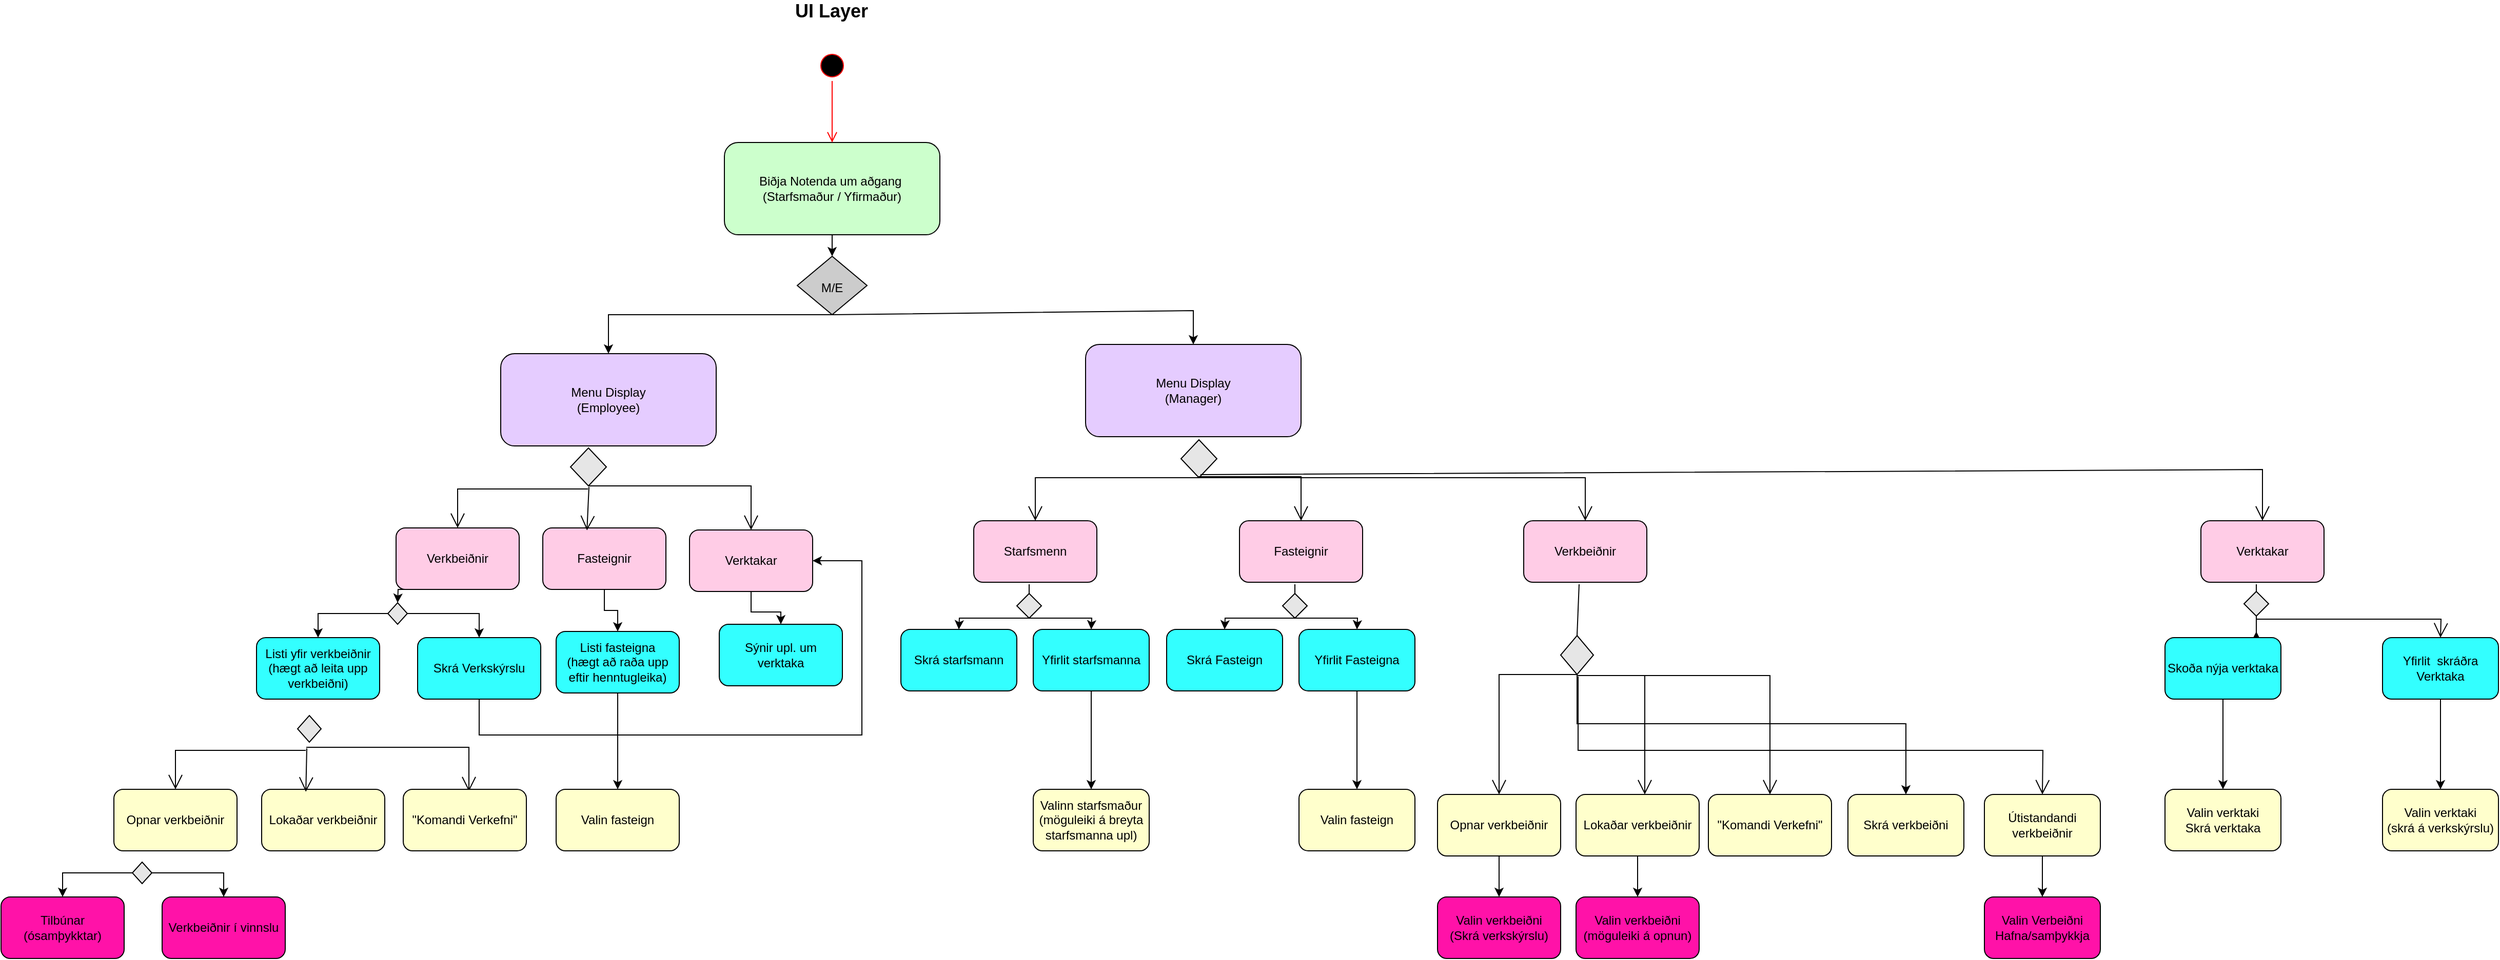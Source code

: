 <mxfile version="15.8.3" type="github">
  <diagram id="_1e6eq4gqQpixzHqWoPJ" name="Page-1">
    <mxGraphModel dx="3747" dy="1449" grid="0" gridSize="10" guides="1" tooltips="1" connect="1" arrows="1" fold="1" page="1" pageScale="1" pageWidth="827" pageHeight="1169" math="0" shadow="0">
      <root>
        <mxCell id="0" />
        <mxCell id="1" parent="0" />
        <mxCell id="u-FrUHWEFDejLxlOJI8D-13" value="" style="edgeStyle=orthogonalEdgeStyle;rounded=0;orthogonalLoop=1;jettySize=auto;html=1;fontSize=18;" parent="1" source="u-FrUHWEFDejLxlOJI8D-1" target="u-FrUHWEFDejLxlOJI8D-11" edge="1">
          <mxGeometry relative="1" as="geometry" />
        </mxCell>
        <mxCell id="u-FrUHWEFDejLxlOJI8D-1" value="Biðja Notenda um aðgang&amp;nbsp;&lt;br&gt;(Starfsmaður / Yfirmaður)" style="rounded=1;whiteSpace=wrap;html=1;fillColor=#CCFFCC;" parent="1" vertex="1">
          <mxGeometry x="265" y="210" width="210" height="90" as="geometry" />
        </mxCell>
        <mxCell id="u-FrUHWEFDejLxlOJI8D-2" value="" style="ellipse;html=1;shape=startState;fillColor=#000000;strokeColor=#ff0000;" parent="1" vertex="1">
          <mxGeometry x="355" y="120" width="30" height="30" as="geometry" />
        </mxCell>
        <mxCell id="u-FrUHWEFDejLxlOJI8D-3" value="" style="edgeStyle=orthogonalEdgeStyle;html=1;verticalAlign=bottom;endArrow=open;endSize=8;strokeColor=#ff0000;rounded=0;" parent="1" source="u-FrUHWEFDejLxlOJI8D-2" edge="1">
          <mxGeometry relative="1" as="geometry">
            <mxPoint x="370" y="210" as="targetPoint" />
          </mxGeometry>
        </mxCell>
        <mxCell id="u-FrUHWEFDejLxlOJI8D-4" value="Menu Display&lt;br&gt;(Employee)" style="rounded=1;whiteSpace=wrap;html=1;fillColor=#E5CCFF;" parent="1" vertex="1">
          <mxGeometry x="47" y="416" width="210" height="90" as="geometry" />
        </mxCell>
        <mxCell id="u-FrUHWEFDejLxlOJI8D-8" value="&lt;b&gt;&lt;font style=&quot;font-size: 18px&quot;&gt;UI Layer&lt;/font&gt;&lt;/b&gt;" style="text;html=1;align=center;verticalAlign=middle;resizable=0;points=[];autosize=1;strokeColor=none;fillColor=none;" parent="1" vertex="1">
          <mxGeometry x="324" y="72" width="90" height="20" as="geometry" />
        </mxCell>
        <mxCell id="u-FrUHWEFDejLxlOJI8D-11" value="&lt;font style=&quot;font-size: 12px&quot;&gt;M/E&lt;/font&gt;" style="rhombus;whiteSpace=wrap;html=1;fontSize=18;fillColor=#CCCCCC;" parent="1" vertex="1">
          <mxGeometry x="336" y="321" width="68" height="57" as="geometry" />
        </mxCell>
        <mxCell id="u-FrUHWEFDejLxlOJI8D-14" value="" style="endArrow=classic;html=1;rounded=0;fontSize=12;exitX=0.5;exitY=1;exitDx=0;exitDy=0;entryX=0.5;entryY=0;entryDx=0;entryDy=0;" parent="1" source="u-FrUHWEFDejLxlOJI8D-11" target="u-FrUHWEFDejLxlOJI8D-4" edge="1">
          <mxGeometry width="50" height="50" relative="1" as="geometry">
            <mxPoint x="393" y="469" as="sourcePoint" />
            <mxPoint x="443" y="419" as="targetPoint" />
            <Array as="points">
              <mxPoint x="152" y="378" />
            </Array>
          </mxGeometry>
        </mxCell>
        <mxCell id="u-FrUHWEFDejLxlOJI8D-15" value="Menu Display&lt;br&gt;(Manager)" style="rounded=1;whiteSpace=wrap;html=1;fillColor=#E5CCFF;" parent="1" vertex="1">
          <mxGeometry x="617" y="407" width="210" height="90" as="geometry" />
        </mxCell>
        <mxCell id="u-FrUHWEFDejLxlOJI8D-16" value="" style="endArrow=classic;html=1;rounded=0;fontSize=12;entryX=0.5;entryY=0;entryDx=0;entryDy=0;exitX=0.5;exitY=1;exitDx=0;exitDy=0;" parent="1" source="u-FrUHWEFDejLxlOJI8D-11" target="u-FrUHWEFDejLxlOJI8D-15" edge="1">
          <mxGeometry width="50" height="50" relative="1" as="geometry">
            <mxPoint x="369" y="382" as="sourcePoint" />
            <mxPoint x="443" y="419" as="targetPoint" />
            <Array as="points">
              <mxPoint x="722" y="374" />
            </Array>
          </mxGeometry>
        </mxCell>
        <mxCell id="u-FrUHWEFDejLxlOJI8D-17" value="Verkbeiðnir" style="rounded=1;whiteSpace=wrap;html=1;fontSize=12;fillColor=#FFCCE6;" parent="1" vertex="1">
          <mxGeometry x="-55" y="586" width="120" height="60" as="geometry" />
        </mxCell>
        <mxCell id="b5BpNdKmhlKSAC-iLB6q-30" value="" style="edgeStyle=orthogonalEdgeStyle;rounded=0;orthogonalLoop=1;jettySize=auto;html=1;fontSize=12;" edge="1" parent="1" source="u-FrUHWEFDejLxlOJI8D-19" target="b5BpNdKmhlKSAC-iLB6q-29">
          <mxGeometry relative="1" as="geometry" />
        </mxCell>
        <mxCell id="u-FrUHWEFDejLxlOJI8D-19" value="Listi fasteigna&lt;br&gt;(hægt að raða upp eftir henntugleika)" style="rounded=1;whiteSpace=wrap;html=1;fontSize=12;fillColor=#33FFFF;" parent="1" vertex="1">
          <mxGeometry x="101" y="687" width="120" height="60" as="geometry" />
        </mxCell>
        <mxCell id="u-FrUHWEFDejLxlOJI8D-31" value="" style="edgeStyle=orthogonalEdgeStyle;rounded=0;orthogonalLoop=1;jettySize=auto;html=1;fontSize=12;" parent="1" source="u-FrUHWEFDejLxlOJI8D-20" target="u-FrUHWEFDejLxlOJI8D-30" edge="1">
          <mxGeometry relative="1" as="geometry" />
        </mxCell>
        <mxCell id="u-FrUHWEFDejLxlOJI8D-20" value="Verktakar" style="rounded=1;whiteSpace=wrap;html=1;fontSize=12;fillColor=#FFCCE6;" parent="1" vertex="1">
          <mxGeometry x="231" y="588" width="120" height="60" as="geometry" />
        </mxCell>
        <mxCell id="u-FrUHWEFDejLxlOJI8D-21" value="Listi yfir verkbeiðnir&lt;br&gt;(hægt að leita upp verkbeiðni)" style="rounded=1;whiteSpace=wrap;html=1;fontSize=12;fillColor=#33FFFF;" parent="1" vertex="1">
          <mxGeometry x="-191" y="693" width="120" height="60" as="geometry" />
        </mxCell>
        <mxCell id="u-FrUHWEFDejLxlOJI8D-27" value="" style="edgeStyle=orthogonalEdgeStyle;rounded=0;orthogonalLoop=1;jettySize=auto;html=1;fontSize=12;" parent="1" source="u-FrUHWEFDejLxlOJI8D-24" target="u-FrUHWEFDejLxlOJI8D-19" edge="1">
          <mxGeometry relative="1" as="geometry" />
        </mxCell>
        <mxCell id="u-FrUHWEFDejLxlOJI8D-24" value="Fasteignir" style="rounded=1;whiteSpace=wrap;html=1;fontSize=12;fillColor=#FFCCE6;" parent="1" vertex="1">
          <mxGeometry x="88" y="586" width="120" height="60" as="geometry" />
        </mxCell>
        <mxCell id="b5BpNdKmhlKSAC-iLB6q-31" value="" style="edgeStyle=orthogonalEdgeStyle;rounded=0;orthogonalLoop=1;jettySize=auto;html=1;fontSize=12;entryX=1;entryY=0.5;entryDx=0;entryDy=0;" edge="1" parent="1" source="u-FrUHWEFDejLxlOJI8D-28" target="u-FrUHWEFDejLxlOJI8D-20">
          <mxGeometry relative="1" as="geometry">
            <Array as="points">
              <mxPoint x="26" y="788" />
              <mxPoint x="399" y="788" />
              <mxPoint x="399" y="618" />
            </Array>
          </mxGeometry>
        </mxCell>
        <mxCell id="u-FrUHWEFDejLxlOJI8D-28" value="Skrá Verkskýrslu" style="rounded=1;whiteSpace=wrap;html=1;fontSize=12;fillColor=#33FFFF;" parent="1" vertex="1">
          <mxGeometry x="-34" y="693" width="120" height="60" as="geometry" />
        </mxCell>
        <mxCell id="u-FrUHWEFDejLxlOJI8D-30" value="Sýnir upl. um verktaka" style="rounded=1;whiteSpace=wrap;html=1;fontSize=12;fillColor=#33FFFF;" parent="1" vertex="1">
          <mxGeometry x="260" y="680" width="120" height="60" as="geometry" />
        </mxCell>
        <mxCell id="u-FrUHWEFDejLxlOJI8D-35" value="" style="edgeStyle=orthogonalEdgeStyle;rounded=0;orthogonalLoop=1;jettySize=auto;html=1;fontSize=12;" parent="1" source="u-FrUHWEFDejLxlOJI8D-32" target="u-FrUHWEFDejLxlOJI8D-28" edge="1">
          <mxGeometry relative="1" as="geometry" />
        </mxCell>
        <mxCell id="u-FrUHWEFDejLxlOJI8D-36" value="" style="edgeStyle=orthogonalEdgeStyle;rounded=0;orthogonalLoop=1;jettySize=auto;html=1;fontSize=12;" parent="1" source="u-FrUHWEFDejLxlOJI8D-32" target="u-FrUHWEFDejLxlOJI8D-21" edge="1">
          <mxGeometry relative="1" as="geometry" />
        </mxCell>
        <mxCell id="u-FrUHWEFDejLxlOJI8D-32" value="" style="rhombus;whiteSpace=wrap;html=1;fontSize=12;fillColor=#E6E6E6;" parent="1" vertex="1">
          <mxGeometry x="-63" y="659" width="19" height="21" as="geometry" />
        </mxCell>
        <mxCell id="u-FrUHWEFDejLxlOJI8D-34" value="" style="endArrow=classic;html=1;rounded=0;fontSize=12;exitX=0.5;exitY=1;exitDx=0;exitDy=0;entryX=0.5;entryY=0;entryDx=0;entryDy=0;" parent="1" source="u-FrUHWEFDejLxlOJI8D-17" target="u-FrUHWEFDejLxlOJI8D-32" edge="1">
          <mxGeometry width="50" height="50" relative="1" as="geometry">
            <mxPoint x="77" y="730" as="sourcePoint" />
            <mxPoint x="127" y="680" as="targetPoint" />
            <Array as="points">
              <mxPoint x="-53" y="646" />
            </Array>
          </mxGeometry>
        </mxCell>
        <mxCell id="u-FrUHWEFDejLxlOJI8D-38" value="Starfsmenn" style="rounded=1;whiteSpace=wrap;html=1;fontSize=12;fillColor=#FFCCE6;" parent="1" vertex="1">
          <mxGeometry x="508" y="579" width="120" height="60" as="geometry" />
        </mxCell>
        <mxCell id="u-FrUHWEFDejLxlOJI8D-42" value="" style="rhombus;whiteSpace=wrap;html=1;fontSize=12;fillColor=#E6E6E6;" parent="1" vertex="1">
          <mxGeometry x="550" y="650" width="24" height="24" as="geometry" />
        </mxCell>
        <mxCell id="u-FrUHWEFDejLxlOJI8D-43" value="Skrá starfsmann" style="rounded=1;whiteSpace=wrap;html=1;fontSize=12;fillColor=#33FFFF;" parent="1" vertex="1">
          <mxGeometry x="437" y="685" width="113" height="60" as="geometry" />
        </mxCell>
        <mxCell id="b5BpNdKmhlKSAC-iLB6q-33" value="" style="edgeStyle=orthogonalEdgeStyle;rounded=0;orthogonalLoop=1;jettySize=auto;html=1;fontSize=12;" edge="1" parent="1" source="u-FrUHWEFDejLxlOJI8D-46" target="b5BpNdKmhlKSAC-iLB6q-32">
          <mxGeometry relative="1" as="geometry" />
        </mxCell>
        <mxCell id="u-FrUHWEFDejLxlOJI8D-46" value="Yfirlit starfsmanna" style="rounded=1;whiteSpace=wrap;html=1;fontSize=12;fillColor=#33FFFF;" parent="1" vertex="1">
          <mxGeometry x="566" y="685" width="113" height="60" as="geometry" />
        </mxCell>
        <mxCell id="u-FrUHWEFDejLxlOJI8D-47" value="" style="endArrow=none;html=1;rounded=0;fontSize=12;exitX=0.5;exitY=0;exitDx=0;exitDy=0;" parent="1" source="u-FrUHWEFDejLxlOJI8D-42" edge="1">
          <mxGeometry width="50" height="50" relative="1" as="geometry">
            <mxPoint x="656" y="738" as="sourcePoint" />
            <mxPoint x="562" y="641" as="targetPoint" />
          </mxGeometry>
        </mxCell>
        <mxCell id="u-FrUHWEFDejLxlOJI8D-49" value="" style="endArrow=classic;html=1;rounded=0;fontSize=12;exitX=0.5;exitY=1;exitDx=0;exitDy=0;entryX=0.5;entryY=0;entryDx=0;entryDy=0;" parent="1" source="u-FrUHWEFDejLxlOJI8D-42" target="u-FrUHWEFDejLxlOJI8D-46" edge="1">
          <mxGeometry width="50" height="50" relative="1" as="geometry">
            <mxPoint x="649" y="718" as="sourcePoint" />
            <mxPoint x="628" y="674" as="targetPoint" />
            <Array as="points">
              <mxPoint x="623" y="674" />
            </Array>
          </mxGeometry>
        </mxCell>
        <mxCell id="u-FrUHWEFDejLxlOJI8D-50" value="" style="endArrow=classic;html=1;rounded=0;fontSize=12;entryX=0.5;entryY=0;entryDx=0;entryDy=0;exitX=0.5;exitY=1;exitDx=0;exitDy=0;" parent="1" source="u-FrUHWEFDejLxlOJI8D-42" target="u-FrUHWEFDejLxlOJI8D-43" edge="1">
          <mxGeometry width="50" height="50" relative="1" as="geometry">
            <mxPoint x="563" y="676" as="sourcePoint" />
            <mxPoint x="699" y="668" as="targetPoint" />
            <Array as="points">
              <mxPoint x="494" y="674" />
            </Array>
          </mxGeometry>
        </mxCell>
        <mxCell id="u-FrUHWEFDejLxlOJI8D-51" value="" style="rhombus;whiteSpace=wrap;html=1;fontSize=12;fillColor=#E6E6E6;" parent="1" vertex="1">
          <mxGeometry x="115" y="508" width="35" height="37" as="geometry" />
        </mxCell>
        <mxCell id="u-FrUHWEFDejLxlOJI8D-52" value="" style="rhombus;whiteSpace=wrap;html=1;fontSize=12;fillColor=#E6E6E6;" parent="1" vertex="1">
          <mxGeometry x="710" y="500" width="35" height="37" as="geometry" />
        </mxCell>
        <mxCell id="u-FrUHWEFDejLxlOJI8D-53" value="Fasteignir" style="rounded=1;whiteSpace=wrap;html=1;fontSize=12;fillColor=#FFCCE6;" parent="1" vertex="1">
          <mxGeometry x="767" y="579" width="120" height="60" as="geometry" />
        </mxCell>
        <mxCell id="u-FrUHWEFDejLxlOJI8D-54" value="" style="rhombus;whiteSpace=wrap;html=1;fontSize=12;fillColor=#E6E6E6;" parent="1" vertex="1">
          <mxGeometry x="809" y="650" width="24" height="24" as="geometry" />
        </mxCell>
        <mxCell id="u-FrUHWEFDejLxlOJI8D-55" value="Skrá Fasteign" style="rounded=1;whiteSpace=wrap;html=1;fontSize=12;fillColor=#33FFFF;" parent="1" vertex="1">
          <mxGeometry x="696" y="685" width="113" height="60" as="geometry" />
        </mxCell>
        <mxCell id="b5BpNdKmhlKSAC-iLB6q-35" value="" style="edgeStyle=orthogonalEdgeStyle;rounded=0;orthogonalLoop=1;jettySize=auto;html=1;fontSize=12;" edge="1" parent="1" source="u-FrUHWEFDejLxlOJI8D-56" target="b5BpNdKmhlKSAC-iLB6q-34">
          <mxGeometry relative="1" as="geometry" />
        </mxCell>
        <mxCell id="u-FrUHWEFDejLxlOJI8D-56" value="Yfirlit Fasteigna" style="rounded=1;whiteSpace=wrap;html=1;fontSize=12;fillColor=#33FFFF;" parent="1" vertex="1">
          <mxGeometry x="825" y="685" width="113" height="60" as="geometry" />
        </mxCell>
        <mxCell id="u-FrUHWEFDejLxlOJI8D-57" value="" style="endArrow=none;html=1;rounded=0;fontSize=12;exitX=0.5;exitY=0;exitDx=0;exitDy=0;" parent="1" source="u-FrUHWEFDejLxlOJI8D-54" edge="1">
          <mxGeometry width="50" height="50" relative="1" as="geometry">
            <mxPoint x="915" y="738" as="sourcePoint" />
            <mxPoint x="821" y="641" as="targetPoint" />
          </mxGeometry>
        </mxCell>
        <mxCell id="u-FrUHWEFDejLxlOJI8D-58" value="" style="endArrow=classic;html=1;rounded=0;fontSize=12;exitX=0.5;exitY=1;exitDx=0;exitDy=0;entryX=0.5;entryY=0;entryDx=0;entryDy=0;" parent="1" source="u-FrUHWEFDejLxlOJI8D-54" target="u-FrUHWEFDejLxlOJI8D-56" edge="1">
          <mxGeometry width="50" height="50" relative="1" as="geometry">
            <mxPoint x="908" y="718" as="sourcePoint" />
            <mxPoint x="887" y="674" as="targetPoint" />
            <Array as="points">
              <mxPoint x="882" y="674" />
            </Array>
          </mxGeometry>
        </mxCell>
        <mxCell id="u-FrUHWEFDejLxlOJI8D-59" value="" style="endArrow=classic;html=1;rounded=0;fontSize=12;entryX=0.5;entryY=0;entryDx=0;entryDy=0;exitX=0.5;exitY=1;exitDx=0;exitDy=0;" parent="1" source="u-FrUHWEFDejLxlOJI8D-54" target="u-FrUHWEFDejLxlOJI8D-55" edge="1">
          <mxGeometry width="50" height="50" relative="1" as="geometry">
            <mxPoint x="822" y="676" as="sourcePoint" />
            <mxPoint x="958" y="668" as="targetPoint" />
            <Array as="points">
              <mxPoint x="753" y="674" />
            </Array>
          </mxGeometry>
        </mxCell>
        <mxCell id="u-FrUHWEFDejLxlOJI8D-60" value="Verkbeiðnir" style="rounded=1;whiteSpace=wrap;html=1;fontSize=12;fillColor=#FFCCE6;" parent="1" vertex="1">
          <mxGeometry x="1044" y="579" width="120" height="60" as="geometry" />
        </mxCell>
        <mxCell id="b5BpNdKmhlKSAC-iLB6q-52" value="" style="edgeStyle=orthogonalEdgeStyle;rounded=0;orthogonalLoop=1;jettySize=auto;html=1;fontSize=12;entryX=0.5;entryY=0;entryDx=0;entryDy=0;" edge="1" parent="1" source="u-FrUHWEFDejLxlOJI8D-61" target="u-FrUHWEFDejLxlOJI8D-70">
          <mxGeometry relative="1" as="geometry">
            <Array as="points">
              <mxPoint x="1096" y="777" />
              <mxPoint x="1417" y="777" />
            </Array>
          </mxGeometry>
        </mxCell>
        <mxCell id="u-FrUHWEFDejLxlOJI8D-61" value="" style="rhombus;whiteSpace=wrap;html=1;fontSize=12;fillColor=#E6E6E6;" parent="1" vertex="1">
          <mxGeometry x="1080" y="691" width="32" height="38" as="geometry" />
        </mxCell>
        <mxCell id="u-FrUHWEFDejLxlOJI8D-64" value="" style="endArrow=none;html=1;rounded=0;fontSize=12;exitX=0.5;exitY=0;exitDx=0;exitDy=0;" parent="1" source="u-FrUHWEFDejLxlOJI8D-61" edge="1">
          <mxGeometry width="50" height="50" relative="1" as="geometry">
            <mxPoint x="1192" y="738" as="sourcePoint" />
            <mxPoint x="1098" y="641" as="targetPoint" />
          </mxGeometry>
        </mxCell>
        <mxCell id="u-FrUHWEFDejLxlOJI8D-70" value="Skrá verkbeiðni" style="rounded=1;whiteSpace=wrap;html=1;fontSize=12;fillColor=#FFFFCC;" parent="1" vertex="1">
          <mxGeometry x="1360" y="846" width="113" height="60" as="geometry" />
        </mxCell>
        <mxCell id="u-FrUHWEFDejLxlOJI8D-71" value="Verktakar" style="rounded=1;whiteSpace=wrap;html=1;fontSize=12;fillColor=#FFCCE6;" parent="1" vertex="1">
          <mxGeometry x="1704" y="579" width="120" height="60" as="geometry" />
        </mxCell>
        <mxCell id="b5BpNdKmhlKSAC-iLB6q-67" value="" style="edgeStyle=orthogonalEdgeStyle;rounded=0;orthogonalLoop=1;jettySize=auto;html=1;fontSize=12;" edge="1" parent="1" source="u-FrUHWEFDejLxlOJI8D-72">
          <mxGeometry relative="1" as="geometry">
            <mxPoint x="1758.0" y="687" as="targetPoint" />
          </mxGeometry>
        </mxCell>
        <mxCell id="u-FrUHWEFDejLxlOJI8D-72" value="" style="rhombus;whiteSpace=wrap;html=1;fontSize=12;fillColor=#E6E6E6;" parent="1" vertex="1">
          <mxGeometry x="1746" y="648" width="24" height="24" as="geometry" />
        </mxCell>
        <mxCell id="b5BpNdKmhlKSAC-iLB6q-78" value="" style="edgeStyle=orthogonalEdgeStyle;rounded=0;orthogonalLoop=1;jettySize=auto;html=1;fontSize=12;" edge="1" parent="1" source="u-FrUHWEFDejLxlOJI8D-74" target="b5BpNdKmhlKSAC-iLB6q-77">
          <mxGeometry relative="1" as="geometry" />
        </mxCell>
        <mxCell id="u-FrUHWEFDejLxlOJI8D-74" value="Yfirlit&amp;nbsp; skráðra Verktaka" style="rounded=1;whiteSpace=wrap;html=1;fontSize=12;fillColor=#33FFFF;" parent="1" vertex="1">
          <mxGeometry x="1881" y="693" width="113" height="60" as="geometry" />
        </mxCell>
        <mxCell id="u-FrUHWEFDejLxlOJI8D-75" value="" style="endArrow=none;html=1;rounded=0;fontSize=12;exitX=0.5;exitY=0;exitDx=0;exitDy=0;" parent="1" source="u-FrUHWEFDejLxlOJI8D-72" edge="1">
          <mxGeometry width="50" height="50" relative="1" as="geometry">
            <mxPoint x="1589" y="738" as="sourcePoint" />
            <mxPoint x="1758" y="641" as="targetPoint" />
          </mxGeometry>
        </mxCell>
        <mxCell id="b5BpNdKmhlKSAC-iLB6q-1" value="" style="endArrow=open;endFill=1;endSize=12;html=1;rounded=0;fontSize=12;exitX=0.5;exitY=1;exitDx=0;exitDy=0;entryX=0.5;entryY=0;entryDx=0;entryDy=0;" edge="1" parent="1" source="u-FrUHWEFDejLxlOJI8D-52" target="u-FrUHWEFDejLxlOJI8D-38">
          <mxGeometry width="160" relative="1" as="geometry">
            <mxPoint x="620" y="718" as="sourcePoint" />
            <mxPoint x="780" y="718" as="targetPoint" />
            <Array as="points">
              <mxPoint x="568" y="537" />
            </Array>
          </mxGeometry>
        </mxCell>
        <mxCell id="b5BpNdKmhlKSAC-iLB6q-2" value="" style="endArrow=open;endFill=1;endSize=12;html=1;rounded=0;fontSize=12;entryX=0.5;entryY=0;entryDx=0;entryDy=0;" edge="1" parent="1" target="u-FrUHWEFDejLxlOJI8D-53">
          <mxGeometry width="160" relative="1" as="geometry">
            <mxPoint x="727" y="536" as="sourcePoint" />
            <mxPoint x="780" y="718" as="targetPoint" />
            <Array as="points">
              <mxPoint x="827" y="536" />
            </Array>
          </mxGeometry>
        </mxCell>
        <mxCell id="b5BpNdKmhlKSAC-iLB6q-4" value="" style="endArrow=open;endFill=1;endSize=12;html=1;rounded=0;fontSize=12;entryX=0.5;entryY=0;entryDx=0;entryDy=0;" edge="1" parent="1" target="u-FrUHWEFDejLxlOJI8D-60">
          <mxGeometry width="160" relative="1" as="geometry">
            <mxPoint x="728" y="537" as="sourcePoint" />
            <mxPoint x="969" y="718" as="targetPoint" />
            <Array as="points">
              <mxPoint x="1104" y="537" />
            </Array>
          </mxGeometry>
        </mxCell>
        <mxCell id="b5BpNdKmhlKSAC-iLB6q-5" value="" style="endArrow=open;endFill=1;endSize=12;html=1;rounded=0;fontSize=12;entryX=0.5;entryY=0;entryDx=0;entryDy=0;" edge="1" parent="1" target="u-FrUHWEFDejLxlOJI8D-71">
          <mxGeometry width="160" relative="1" as="geometry">
            <mxPoint x="729" y="534" as="sourcePoint" />
            <mxPoint x="969" y="718" as="targetPoint" />
            <Array as="points">
              <mxPoint x="1764" y="529" />
            </Array>
          </mxGeometry>
        </mxCell>
        <mxCell id="b5BpNdKmhlKSAC-iLB6q-6" value="" style="endArrow=open;endFill=1;endSize=12;html=1;rounded=0;fontSize=12;entryX=0.5;entryY=0;entryDx=0;entryDy=0;exitX=0.5;exitY=1;exitDx=0;exitDy=0;" edge="1" parent="1" source="u-FrUHWEFDejLxlOJI8D-51" target="u-FrUHWEFDejLxlOJI8D-20">
          <mxGeometry width="160" relative="1" as="geometry">
            <mxPoint x="358" y="695" as="sourcePoint" />
            <mxPoint x="518" y="695" as="targetPoint" />
            <Array as="points">
              <mxPoint x="291" y="545" />
            </Array>
          </mxGeometry>
        </mxCell>
        <mxCell id="b5BpNdKmhlKSAC-iLB6q-7" value="" style="endArrow=open;endFill=1;endSize=12;html=1;rounded=0;fontSize=12;entryX=0.359;entryY=0.039;entryDx=0;entryDy=0;entryPerimeter=0;" edge="1" parent="1" target="u-FrUHWEFDejLxlOJI8D-24">
          <mxGeometry width="160" relative="1" as="geometry">
            <mxPoint x="133" y="546" as="sourcePoint" />
            <mxPoint x="518" y="695" as="targetPoint" />
          </mxGeometry>
        </mxCell>
        <mxCell id="b5BpNdKmhlKSAC-iLB6q-8" value="" style="endArrow=open;endFill=1;endSize=12;html=1;rounded=0;fontSize=12;entryX=0.5;entryY=0;entryDx=0;entryDy=0;" edge="1" parent="1" target="u-FrUHWEFDejLxlOJI8D-17">
          <mxGeometry width="160" relative="1" as="geometry">
            <mxPoint x="132" y="548" as="sourcePoint" />
            <mxPoint x="518" y="695" as="targetPoint" />
            <Array as="points">
              <mxPoint x="5" y="548" />
            </Array>
          </mxGeometry>
        </mxCell>
        <mxCell id="b5BpNdKmhlKSAC-iLB6q-16" value="Opnar verkbeiðnir" style="rounded=1;whiteSpace=wrap;html=1;fontSize=12;fillColor=#FFFFCC;" vertex="1" parent="1">
          <mxGeometry x="-330" y="841" width="120" height="60" as="geometry" />
        </mxCell>
        <mxCell id="b5BpNdKmhlKSAC-iLB6q-17" value="Lokaðar verkbeiðnir" style="rounded=1;whiteSpace=wrap;html=1;fontSize=12;fillColor=#FFFFCC;" vertex="1" parent="1">
          <mxGeometry x="-186" y="841" width="120" height="60" as="geometry" />
        </mxCell>
        <mxCell id="b5BpNdKmhlKSAC-iLB6q-18" value="" style="endArrow=open;endFill=1;endSize=12;html=1;rounded=0;fontSize=12;entryX=0.5;entryY=0;entryDx=0;entryDy=0;exitX=0.5;exitY=1;exitDx=0;exitDy=0;" edge="1" parent="1">
          <mxGeometry width="160" relative="1" as="geometry">
            <mxPoint x="-142.5" y="800" as="sourcePoint" />
            <mxPoint x="16" y="843" as="targetPoint" />
            <Array as="points">
              <mxPoint x="16" y="800" />
            </Array>
          </mxGeometry>
        </mxCell>
        <mxCell id="b5BpNdKmhlKSAC-iLB6q-19" value="" style="endArrow=open;endFill=1;endSize=12;html=1;rounded=0;fontSize=12;entryX=0.359;entryY=0.039;entryDx=0;entryDy=0;entryPerimeter=0;" edge="1" parent="1" target="b5BpNdKmhlKSAC-iLB6q-17">
          <mxGeometry width="160" relative="1" as="geometry">
            <mxPoint x="-142" y="801" as="sourcePoint" />
            <mxPoint x="243" y="950" as="targetPoint" />
          </mxGeometry>
        </mxCell>
        <mxCell id="b5BpNdKmhlKSAC-iLB6q-20" value="" style="endArrow=open;endFill=1;endSize=12;html=1;rounded=0;fontSize=12;entryX=0.5;entryY=0;entryDx=0;entryDy=0;" edge="1" parent="1" target="b5BpNdKmhlKSAC-iLB6q-16">
          <mxGeometry width="160" relative="1" as="geometry">
            <mxPoint x="-143" y="803" as="sourcePoint" />
            <mxPoint x="243" y="950" as="targetPoint" />
            <Array as="points">
              <mxPoint x="-270" y="803" />
            </Array>
          </mxGeometry>
        </mxCell>
        <mxCell id="b5BpNdKmhlKSAC-iLB6q-21" value="" style="rhombus;whiteSpace=wrap;html=1;fontSize=12;fillColor=#E6E6E6;" vertex="1" parent="1">
          <mxGeometry x="-151" y="769" width="23" height="26" as="geometry" />
        </mxCell>
        <mxCell id="b5BpNdKmhlKSAC-iLB6q-22" value="&quot;Komandi Verkefni&quot;" style="rounded=1;whiteSpace=wrap;html=1;fontSize=12;fillColor=#FFFFCC;" vertex="1" parent="1">
          <mxGeometry x="-48" y="841" width="120" height="60" as="geometry" />
        </mxCell>
        <mxCell id="b5BpNdKmhlKSAC-iLB6q-23" value="Tilbúnar (ósamþykktar)" style="rounded=1;whiteSpace=wrap;html=1;fontSize=12;fillColor=#FF12A8;" vertex="1" parent="1">
          <mxGeometry x="-440" y="946" width="120" height="60" as="geometry" />
        </mxCell>
        <mxCell id="b5BpNdKmhlKSAC-iLB6q-24" value="Verkbeiðnir í vinnslu" style="rounded=1;whiteSpace=wrap;html=1;fontSize=12;fillColor=#FF12A8;" vertex="1" parent="1">
          <mxGeometry x="-283" y="946" width="120" height="60" as="geometry" />
        </mxCell>
        <mxCell id="b5BpNdKmhlKSAC-iLB6q-25" value="" style="edgeStyle=orthogonalEdgeStyle;rounded=0;orthogonalLoop=1;jettySize=auto;html=1;fontSize=12;" edge="1" parent="1" source="b5BpNdKmhlKSAC-iLB6q-27" target="b5BpNdKmhlKSAC-iLB6q-24">
          <mxGeometry relative="1" as="geometry" />
        </mxCell>
        <mxCell id="b5BpNdKmhlKSAC-iLB6q-26" value="" style="edgeStyle=orthogonalEdgeStyle;rounded=0;orthogonalLoop=1;jettySize=auto;html=1;fontSize=12;" edge="1" parent="1" source="b5BpNdKmhlKSAC-iLB6q-27" target="b5BpNdKmhlKSAC-iLB6q-23">
          <mxGeometry relative="1" as="geometry" />
        </mxCell>
        <mxCell id="b5BpNdKmhlKSAC-iLB6q-27" value="" style="rhombus;whiteSpace=wrap;html=1;fontSize=12;fillColor=#E6E6E6;" vertex="1" parent="1">
          <mxGeometry x="-312" y="912" width="19" height="21" as="geometry" />
        </mxCell>
        <mxCell id="b5BpNdKmhlKSAC-iLB6q-29" value="Valin fasteign" style="rounded=1;whiteSpace=wrap;html=1;fontSize=12;fillColor=#FFFFCC;" vertex="1" parent="1">
          <mxGeometry x="101" y="841" width="120" height="60" as="geometry" />
        </mxCell>
        <mxCell id="b5BpNdKmhlKSAC-iLB6q-32" value="Valinn starfsmaður&lt;br&gt;(möguleiki á breyta starfsmanna upl)" style="rounded=1;whiteSpace=wrap;html=1;fontSize=12;fillColor=#FFFFCC;" vertex="1" parent="1">
          <mxGeometry x="566" y="841" width="113" height="60" as="geometry" />
        </mxCell>
        <mxCell id="b5BpNdKmhlKSAC-iLB6q-34" value="Valin fasteign" style="rounded=1;whiteSpace=wrap;html=1;fontSize=12;fillColor=#FFFFCC;" vertex="1" parent="1">
          <mxGeometry x="825" y="841" width="113" height="60" as="geometry" />
        </mxCell>
        <mxCell id="b5BpNdKmhlKSAC-iLB6q-60" value="" style="edgeStyle=orthogonalEdgeStyle;rounded=0;orthogonalLoop=1;jettySize=auto;html=1;fontSize=12;" edge="1" parent="1" source="b5BpNdKmhlKSAC-iLB6q-42" target="b5BpNdKmhlKSAC-iLB6q-59">
          <mxGeometry relative="1" as="geometry" />
        </mxCell>
        <mxCell id="b5BpNdKmhlKSAC-iLB6q-42" value="Opnar verkbeiðnir" style="rounded=1;whiteSpace=wrap;html=1;fontSize=12;fillColor=#FFFFCC;" vertex="1" parent="1">
          <mxGeometry x="960" y="846" width="120" height="60" as="geometry" />
        </mxCell>
        <mxCell id="b5BpNdKmhlKSAC-iLB6q-58" value="" style="edgeStyle=orthogonalEdgeStyle;rounded=0;orthogonalLoop=1;jettySize=auto;html=1;fontSize=12;" edge="1" parent="1" source="b5BpNdKmhlKSAC-iLB6q-43" target="b5BpNdKmhlKSAC-iLB6q-57">
          <mxGeometry relative="1" as="geometry" />
        </mxCell>
        <mxCell id="b5BpNdKmhlKSAC-iLB6q-43" value="Lokaðar verkbeiðnir" style="rounded=1;whiteSpace=wrap;html=1;fontSize=12;fillColor=#FFFFCC;" vertex="1" parent="1">
          <mxGeometry x="1095" y="846" width="120" height="60" as="geometry" />
        </mxCell>
        <mxCell id="b5BpNdKmhlKSAC-iLB6q-48" value="&quot;Komandi Verkefni&quot;" style="rounded=1;whiteSpace=wrap;html=1;fontSize=12;fillColor=#FFFFCC;" vertex="1" parent="1">
          <mxGeometry x="1224" y="846" width="120" height="60" as="geometry" />
        </mxCell>
        <mxCell id="b5BpNdKmhlKSAC-iLB6q-54" value="" style="endArrow=open;endFill=1;endSize=12;html=1;rounded=0;fontSize=12;entryX=0.5;entryY=0;entryDx=0;entryDy=0;" edge="1" parent="1" target="b5BpNdKmhlKSAC-iLB6q-48">
          <mxGeometry width="160" relative="1" as="geometry">
            <mxPoint x="1097" y="730" as="sourcePoint" />
            <mxPoint x="1055" y="892" as="targetPoint" />
            <Array as="points">
              <mxPoint x="1284" y="730" />
            </Array>
          </mxGeometry>
        </mxCell>
        <mxCell id="b5BpNdKmhlKSAC-iLB6q-55" value="" style="endArrow=open;endFill=1;endSize=12;html=1;rounded=0;fontSize=12;entryX=0.5;entryY=0;entryDx=0;entryDy=0;" edge="1" parent="1">
          <mxGeometry width="160" relative="1" as="geometry">
            <mxPoint x="1096" y="730" as="sourcePoint" />
            <mxPoint x="1162.0" y="846" as="targetPoint" />
            <Array as="points">
              <mxPoint x="1162" y="730" />
            </Array>
          </mxGeometry>
        </mxCell>
        <mxCell id="b5BpNdKmhlKSAC-iLB6q-56" value="" style="endArrow=open;endFill=1;endSize=12;html=1;rounded=0;fontSize=12;entryX=0.5;entryY=0;entryDx=0;entryDy=0;" edge="1" parent="1" target="b5BpNdKmhlKSAC-iLB6q-42">
          <mxGeometry width="160" relative="1" as="geometry">
            <mxPoint x="1096" y="729" as="sourcePoint" />
            <mxPoint x="1055" y="892" as="targetPoint" />
            <Array as="points">
              <mxPoint x="1020" y="729" />
            </Array>
          </mxGeometry>
        </mxCell>
        <mxCell id="b5BpNdKmhlKSAC-iLB6q-57" value="Valin verkbeiðni&lt;br&gt;(möguleiki á opnun)" style="rounded=1;whiteSpace=wrap;html=1;fontSize=12;fillColor=#FF12A8;" vertex="1" parent="1">
          <mxGeometry x="1095" y="946" width="120" height="60" as="geometry" />
        </mxCell>
        <mxCell id="b5BpNdKmhlKSAC-iLB6q-59" value="Valin verkbeiðni&lt;br&gt;(Skrá verkskýrslu)" style="rounded=1;whiteSpace=wrap;html=1;fontSize=12;fillColor=#FF12A8;" vertex="1" parent="1">
          <mxGeometry x="960" y="946" width="120" height="60" as="geometry" />
        </mxCell>
        <mxCell id="b5BpNdKmhlKSAC-iLB6q-64" value="" style="edgeStyle=orthogonalEdgeStyle;rounded=0;orthogonalLoop=1;jettySize=auto;html=1;fontSize=12;" edge="1" parent="1" source="b5BpNdKmhlKSAC-iLB6q-61" target="b5BpNdKmhlKSAC-iLB6q-63">
          <mxGeometry relative="1" as="geometry" />
        </mxCell>
        <mxCell id="b5BpNdKmhlKSAC-iLB6q-61" value="Útistandandi verkbeiðnir" style="rounded=1;whiteSpace=wrap;html=1;fontSize=12;fillColor=#FFFFCC;" vertex="1" parent="1">
          <mxGeometry x="1493" y="846" width="113" height="60" as="geometry" />
        </mxCell>
        <mxCell id="b5BpNdKmhlKSAC-iLB6q-62" value="" style="endArrow=open;endFill=1;endSize=12;html=1;rounded=0;fontSize=12;entryX=0.5;entryY=0;entryDx=0;entryDy=0;" edge="1" parent="1" target="b5BpNdKmhlKSAC-iLB6q-61">
          <mxGeometry width="160" relative="1" as="geometry">
            <mxPoint x="1097" y="731" as="sourcePoint" />
            <mxPoint x="1266" y="858" as="targetPoint" />
            <Array as="points">
              <mxPoint x="1097" y="803" />
              <mxPoint x="1550" y="803" />
            </Array>
          </mxGeometry>
        </mxCell>
        <mxCell id="b5BpNdKmhlKSAC-iLB6q-63" value="Valin Verbeiðni&lt;br&gt;Hafna/samþykkja" style="rounded=1;whiteSpace=wrap;html=1;fontSize=12;fillColor=#FF12A8;" vertex="1" parent="1">
          <mxGeometry x="1493" y="946" width="113" height="60" as="geometry" />
        </mxCell>
        <mxCell id="b5BpNdKmhlKSAC-iLB6q-69" value="" style="endArrow=open;endFill=1;endSize=12;html=1;rounded=0;fontSize=12;entryX=0.5;entryY=0;entryDx=0;entryDy=0;" edge="1" parent="1" target="u-FrUHWEFDejLxlOJI8D-74">
          <mxGeometry width="160" relative="1" as="geometry">
            <mxPoint x="1758" y="675" as="sourcePoint" />
            <mxPoint x="1487" y="814" as="targetPoint" />
            <Array as="points">
              <mxPoint x="1938" y="675" />
            </Array>
          </mxGeometry>
        </mxCell>
        <mxCell id="b5BpNdKmhlKSAC-iLB6q-76" value="" style="edgeStyle=orthogonalEdgeStyle;rounded=0;orthogonalLoop=1;jettySize=auto;html=1;fontSize=12;" edge="1" parent="1" source="b5BpNdKmhlKSAC-iLB6q-74" target="b5BpNdKmhlKSAC-iLB6q-75">
          <mxGeometry relative="1" as="geometry" />
        </mxCell>
        <mxCell id="b5BpNdKmhlKSAC-iLB6q-74" value="Skoða nýja verktaka" style="rounded=1;whiteSpace=wrap;html=1;fontSize=12;fillColor=#33FFFF;" vertex="1" parent="1">
          <mxGeometry x="1669" y="693" width="113" height="60" as="geometry" />
        </mxCell>
        <mxCell id="b5BpNdKmhlKSAC-iLB6q-75" value="Valin verktaki&lt;br&gt;Skrá&amp;nbsp;verktaka" style="rounded=1;whiteSpace=wrap;html=1;fontSize=12;fillColor=#FFFFCC;" vertex="1" parent="1">
          <mxGeometry x="1669" y="841" width="113" height="60" as="geometry" />
        </mxCell>
        <mxCell id="b5BpNdKmhlKSAC-iLB6q-77" value="Valin verktaki&lt;br&gt;(skrá á verkskýrslu)" style="rounded=1;whiteSpace=wrap;html=1;fontSize=12;fillColor=#FFFFCC;" vertex="1" parent="1">
          <mxGeometry x="1881" y="841" width="113" height="60" as="geometry" />
        </mxCell>
      </root>
    </mxGraphModel>
  </diagram>
</mxfile>
